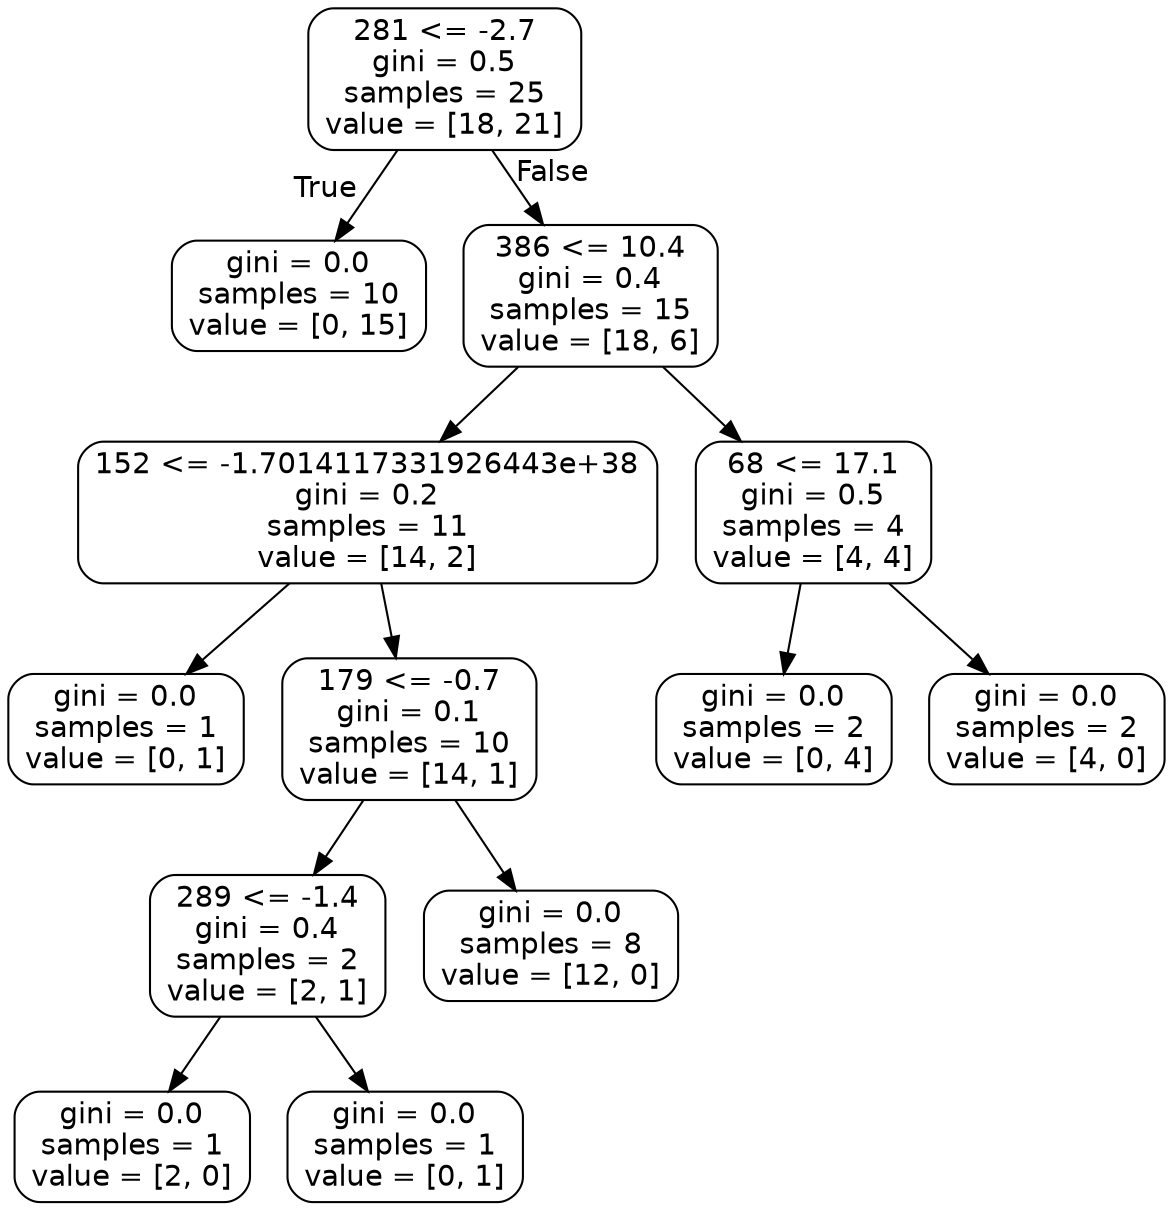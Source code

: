 digraph Tree {
node [shape=box, style="rounded", color="black", fontname=helvetica] ;
edge [fontname=helvetica] ;
0 [label="281 <= -2.7\ngini = 0.5\nsamples = 25\nvalue = [18, 21]"] ;
1 [label="gini = 0.0\nsamples = 10\nvalue = [0, 15]"] ;
0 -> 1 [labeldistance=2.5, labelangle=45, headlabel="True"] ;
2 [label="386 <= 10.4\ngini = 0.4\nsamples = 15\nvalue = [18, 6]"] ;
0 -> 2 [labeldistance=2.5, labelangle=-45, headlabel="False"] ;
3 [label="152 <= -1.7014117331926443e+38\ngini = 0.2\nsamples = 11\nvalue = [14, 2]"] ;
2 -> 3 ;
4 [label="gini = 0.0\nsamples = 1\nvalue = [0, 1]"] ;
3 -> 4 ;
5 [label="179 <= -0.7\ngini = 0.1\nsamples = 10\nvalue = [14, 1]"] ;
3 -> 5 ;
6 [label="289 <= -1.4\ngini = 0.4\nsamples = 2\nvalue = [2, 1]"] ;
5 -> 6 ;
7 [label="gini = 0.0\nsamples = 1\nvalue = [2, 0]"] ;
6 -> 7 ;
8 [label="gini = 0.0\nsamples = 1\nvalue = [0, 1]"] ;
6 -> 8 ;
9 [label="gini = 0.0\nsamples = 8\nvalue = [12, 0]"] ;
5 -> 9 ;
10 [label="68 <= 17.1\ngini = 0.5\nsamples = 4\nvalue = [4, 4]"] ;
2 -> 10 ;
11 [label="gini = 0.0\nsamples = 2\nvalue = [0, 4]"] ;
10 -> 11 ;
12 [label="gini = 0.0\nsamples = 2\nvalue = [4, 0]"] ;
10 -> 12 ;
}